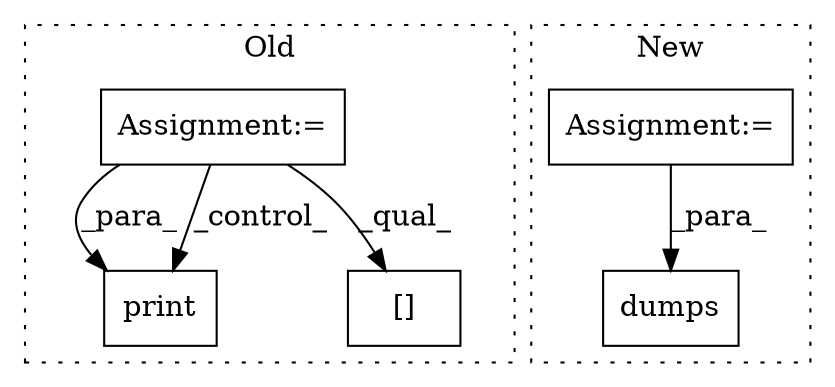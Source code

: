 digraph G {
subgraph cluster0 {
1 [label="print" a="32" s="1706,1769" l="6,1" shape="box"];
4 [label="Assignment:=" a="7" s="1604,1692" l="61,2" shape="box"];
5 [label="[]" a="2" s="1745,1748" l="2,1" shape="box"];
label = "Old";
style="dotted";
}
subgraph cluster1 {
2 [label="dumps" a="32" s="2139,2163" l="6,1" shape="box"];
3 [label="Assignment:=" a="7" s="2069" l="1" shape="box"];
label = "New";
style="dotted";
}
3 -> 2 [label="_para_"];
4 -> 5 [label="_qual_"];
4 -> 1 [label="_para_"];
4 -> 1 [label="_control_"];
}